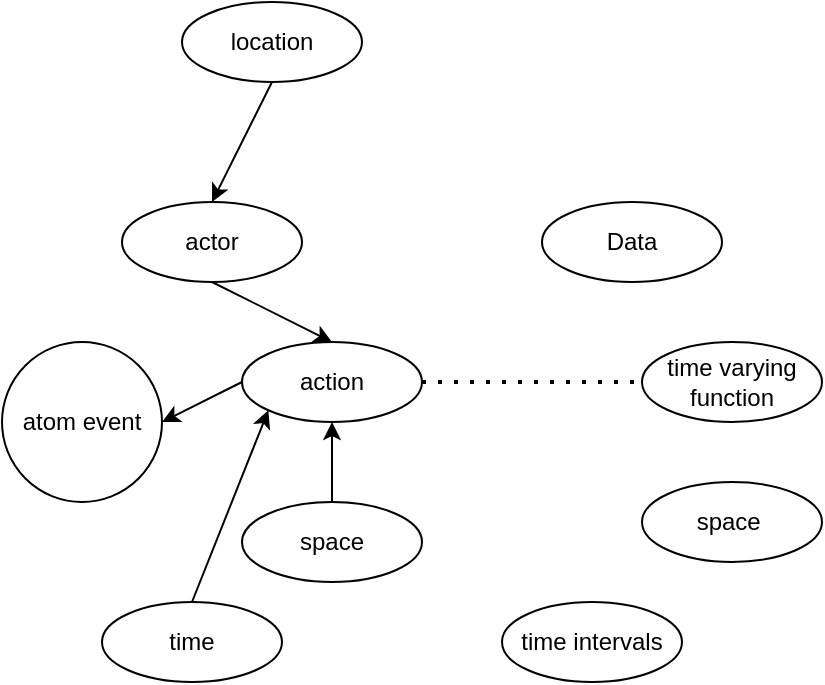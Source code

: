 <mxfile version="22.1.3" type="github">
  <diagram name="第 1 页" id="Y5i036zmAhH8ZnouyoA8">
    <mxGraphModel dx="1426" dy="905" grid="1" gridSize="10" guides="1" tooltips="1" connect="1" arrows="1" fold="1" page="1" pageScale="1" pageWidth="827" pageHeight="1169" math="0" shadow="0">
      <root>
        <mxCell id="0" />
        <mxCell id="1" parent="0" />
        <mxCell id="0skq0RBHYWnA5yaQYCl8-8" value="atom event" style="ellipse;whiteSpace=wrap;html=1;aspect=fixed;" vertex="1" parent="1">
          <mxGeometry x="80" y="340" width="80" height="80" as="geometry" />
        </mxCell>
        <mxCell id="0skq0RBHYWnA5yaQYCl8-11" value="actor" style="ellipse;whiteSpace=wrap;html=1;" vertex="1" parent="1">
          <mxGeometry x="140" y="270" width="90" height="40" as="geometry" />
        </mxCell>
        <mxCell id="0skq0RBHYWnA5yaQYCl8-12" value="action" style="ellipse;whiteSpace=wrap;html=1;" vertex="1" parent="1">
          <mxGeometry x="200" y="340" width="90" height="40" as="geometry" />
        </mxCell>
        <mxCell id="0skq0RBHYWnA5yaQYCl8-13" value="space" style="ellipse;whiteSpace=wrap;html=1;" vertex="1" parent="1">
          <mxGeometry x="200" y="420" width="90" height="40" as="geometry" />
        </mxCell>
        <mxCell id="0skq0RBHYWnA5yaQYCl8-14" value="time" style="ellipse;whiteSpace=wrap;html=1;" vertex="1" parent="1">
          <mxGeometry x="130" y="470" width="90" height="40" as="geometry" />
        </mxCell>
        <mxCell id="0skq0RBHYWnA5yaQYCl8-18" value="Data" style="ellipse;whiteSpace=wrap;html=1;" vertex="1" parent="1">
          <mxGeometry x="350" y="270" width="90" height="40" as="geometry" />
        </mxCell>
        <mxCell id="0skq0RBHYWnA5yaQYCl8-19" value="&lt;div&gt;time varying function&lt;/div&gt;" style="ellipse;whiteSpace=wrap;html=1;" vertex="1" parent="1">
          <mxGeometry x="400" y="340" width="90" height="40" as="geometry" />
        </mxCell>
        <mxCell id="0skq0RBHYWnA5yaQYCl8-20" value="space&amp;nbsp;" style="ellipse;whiteSpace=wrap;html=1;" vertex="1" parent="1">
          <mxGeometry x="400" y="410" width="90" height="40" as="geometry" />
        </mxCell>
        <mxCell id="0skq0RBHYWnA5yaQYCl8-21" value="time&amp;nbsp;intervals" style="ellipse;whiteSpace=wrap;html=1;" vertex="1" parent="1">
          <mxGeometry x="330" y="470" width="90" height="40" as="geometry" />
        </mxCell>
        <mxCell id="0skq0RBHYWnA5yaQYCl8-23" value="" style="endArrow=classic;html=1;rounded=0;entryX=0;entryY=1;entryDx=0;entryDy=0;exitX=0.5;exitY=0;exitDx=0;exitDy=0;" edge="1" parent="1" source="0skq0RBHYWnA5yaQYCl8-14" target="0skq0RBHYWnA5yaQYCl8-12">
          <mxGeometry width="50" height="50" relative="1" as="geometry">
            <mxPoint x="390" y="490" as="sourcePoint" />
            <mxPoint x="440" y="440" as="targetPoint" />
          </mxGeometry>
        </mxCell>
        <mxCell id="0skq0RBHYWnA5yaQYCl8-24" value="" style="endArrow=classic;html=1;rounded=0;entryX=0.5;entryY=1;entryDx=0;entryDy=0;exitX=0.5;exitY=0;exitDx=0;exitDy=0;" edge="1" parent="1" source="0skq0RBHYWnA5yaQYCl8-13" target="0skq0RBHYWnA5yaQYCl8-12">
          <mxGeometry width="50" height="50" relative="1" as="geometry">
            <mxPoint x="223" y="384" as="sourcePoint" />
            <mxPoint x="185" y="480" as="targetPoint" />
          </mxGeometry>
        </mxCell>
        <mxCell id="0skq0RBHYWnA5yaQYCl8-25" value="" style="endArrow=classic;html=1;rounded=0;exitX=0.5;exitY=1;exitDx=0;exitDy=0;entryX=0.5;entryY=0;entryDx=0;entryDy=0;" edge="1" parent="1" source="0skq0RBHYWnA5yaQYCl8-11" target="0skq0RBHYWnA5yaQYCl8-12">
          <mxGeometry width="50" height="50" relative="1" as="geometry">
            <mxPoint x="223" y="384" as="sourcePoint" />
            <mxPoint x="290" y="300" as="targetPoint" />
          </mxGeometry>
        </mxCell>
        <mxCell id="0skq0RBHYWnA5yaQYCl8-27" value="" style="endArrow=classic;html=1;rounded=0;exitX=0;exitY=0.5;exitDx=0;exitDy=0;entryX=1;entryY=0.5;entryDx=0;entryDy=0;" edge="1" parent="1" source="0skq0RBHYWnA5yaQYCl8-12" target="0skq0RBHYWnA5yaQYCl8-8">
          <mxGeometry width="50" height="50" relative="1" as="geometry">
            <mxPoint x="255" y="350" as="sourcePoint" />
            <mxPoint x="216" y="318" as="targetPoint" />
          </mxGeometry>
        </mxCell>
        <mxCell id="0skq0RBHYWnA5yaQYCl8-29" value="" style="endArrow=none;dashed=1;html=1;dashPattern=1 3;strokeWidth=2;rounded=0;exitX=1;exitY=0.5;exitDx=0;exitDy=0;" edge="1" parent="1" source="0skq0RBHYWnA5yaQYCl8-12" target="0skq0RBHYWnA5yaQYCl8-19">
          <mxGeometry width="50" height="50" relative="1" as="geometry">
            <mxPoint x="390" y="490" as="sourcePoint" />
            <mxPoint x="440" y="440" as="targetPoint" />
          </mxGeometry>
        </mxCell>
        <mxCell id="0skq0RBHYWnA5yaQYCl8-30" value="location" style="ellipse;whiteSpace=wrap;html=1;" vertex="1" parent="1">
          <mxGeometry x="170" y="170" width="90" height="40" as="geometry" />
        </mxCell>
        <mxCell id="0skq0RBHYWnA5yaQYCl8-33" value="" style="endArrow=classic;html=1;rounded=0;exitX=0.5;exitY=1;exitDx=0;exitDy=0;entryX=0.5;entryY=0;entryDx=0;entryDy=0;" edge="1" parent="1" source="0skq0RBHYWnA5yaQYCl8-30" target="0skq0RBHYWnA5yaQYCl8-11">
          <mxGeometry width="50" height="50" relative="1" as="geometry">
            <mxPoint x="390" y="500" as="sourcePoint" />
            <mxPoint x="440" y="450" as="targetPoint" />
          </mxGeometry>
        </mxCell>
      </root>
    </mxGraphModel>
  </diagram>
</mxfile>
